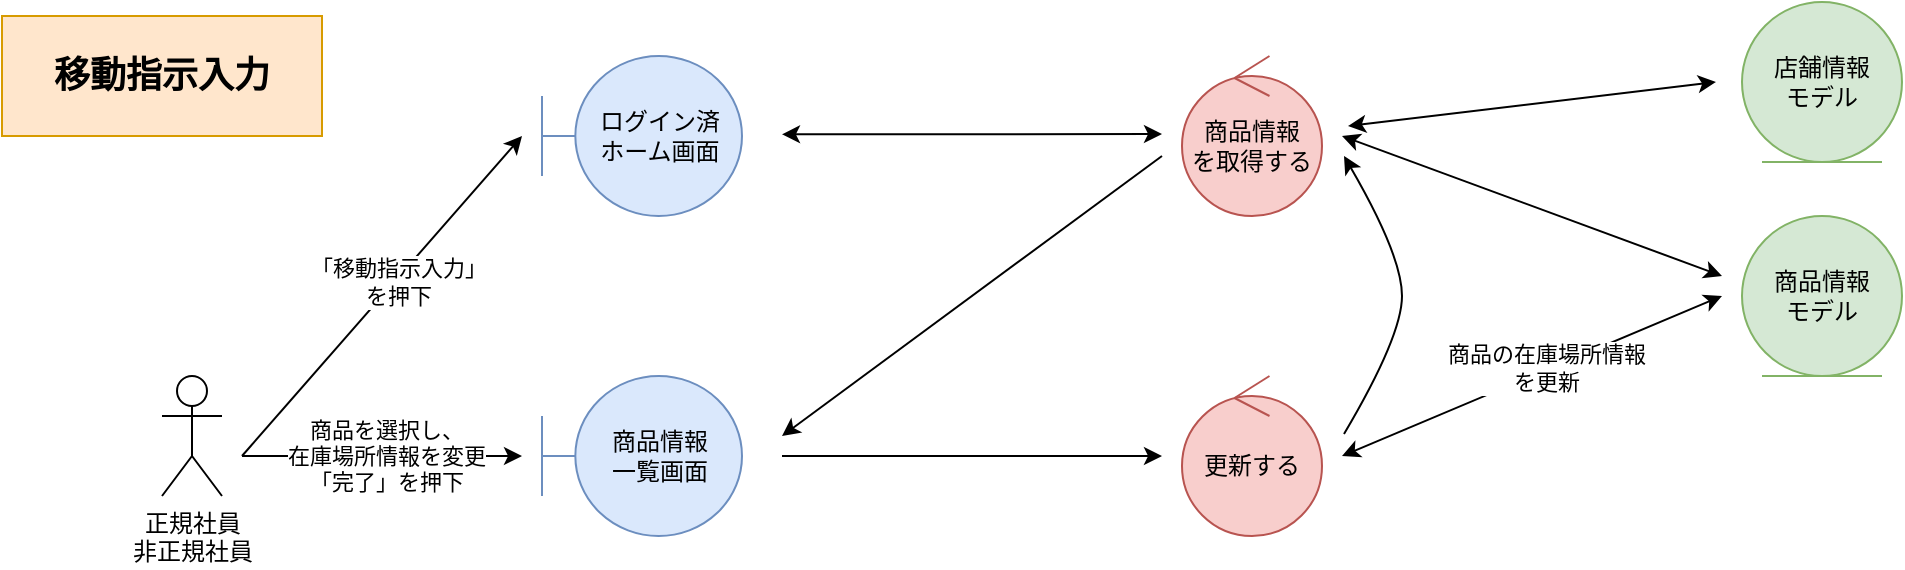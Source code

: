 <mxfile pages="6">
    <diagram id="0M8oCvQFctW1lw27DiTi" name="*移動指示入力">
        <mxGraphModel dx="1428" dy="459" grid="0" gridSize="10" guides="1" tooltips="1" connect="1" arrows="1" fold="1" page="0" pageScale="1" pageWidth="827" pageHeight="1169" math="0" shadow="0">
            <root>
                <mxCell id="0"/>
                <mxCell id="1" parent="0"/>
                <mxCell id="2" value="正規社員&lt;br&gt;非正規社員" style="shape=umlActor;verticalLabelPosition=bottom;verticalAlign=top;html=1;" parent="1" vertex="1">
                    <mxGeometry x="-70" y="280" width="30" height="60" as="geometry"/>
                </mxCell>
                <mxCell id="3" value="ログイン済&lt;br&gt;ホーム画面" style="shape=umlBoundary;whiteSpace=wrap;html=1;fillColor=#dae8fc;strokeColor=#6c8ebf;" parent="1" vertex="1">
                    <mxGeometry x="120" y="120" width="100" height="80" as="geometry"/>
                </mxCell>
                <mxCell id="4" value="商品情報&lt;br&gt;一覧画面" style="shape=umlBoundary;whiteSpace=wrap;html=1;fillColor=#dae8fc;strokeColor=#6c8ebf;" parent="1" vertex="1">
                    <mxGeometry x="120" y="280" width="100" height="80" as="geometry"/>
                </mxCell>
                <mxCell id="5" value="商品情報&lt;br&gt;を取得する" style="ellipse;shape=umlControl;whiteSpace=wrap;html=1;fillColor=#f8cecc;strokeColor=#b85450;" parent="1" vertex="1">
                    <mxGeometry x="440" y="120" width="70" height="80" as="geometry"/>
                </mxCell>
                <mxCell id="6" value="商品情報&lt;br&gt;モデル" style="ellipse;shape=umlEntity;whiteSpace=wrap;html=1;fillColor=#d5e8d4;strokeColor=#82b366;" parent="1" vertex="1">
                    <mxGeometry x="720" y="200" width="80" height="80" as="geometry"/>
                </mxCell>
                <mxCell id="7" value="" style="endArrow=classic;html=1;rounded=0;startArrow=classic;startFill=1;" parent="1" edge="1">
                    <mxGeometry width="50" height="50" relative="1" as="geometry">
                        <mxPoint x="240" y="159.17" as="sourcePoint"/>
                        <mxPoint x="430" y="159.0" as="targetPoint"/>
                    </mxGeometry>
                </mxCell>
                <mxCell id="8" value="" style="endArrow=classic;html=1;rounded=0;" parent="1" edge="1">
                    <mxGeometry width="50" height="50" relative="1" as="geometry">
                        <mxPoint x="-30" y="320.0" as="sourcePoint"/>
                        <mxPoint x="110" y="160.0" as="targetPoint"/>
                    </mxGeometry>
                </mxCell>
                <mxCell id="9" value="「移動指示入力」&lt;br&gt;を押下" style="edgeLabel;html=1;align=center;verticalAlign=middle;resizable=0;points=[];labelBackgroundColor=default;fontColor=default;strokeColor=default;" parent="8" vertex="1" connectable="0">
                    <mxGeometry x="0.132" y="-1" relative="1" as="geometry">
                        <mxPoint x="-2" y="3" as="offset"/>
                    </mxGeometry>
                </mxCell>
                <mxCell id="10" value="" style="endArrow=classic;html=1;rounded=0;strokeColor=default;labelBackgroundColor=default;fontColor=default;" parent="1" edge="1">
                    <mxGeometry width="50" height="50" relative="1" as="geometry">
                        <mxPoint x="-30" y="320.0" as="sourcePoint"/>
                        <mxPoint x="110" y="320" as="targetPoint"/>
                    </mxGeometry>
                </mxCell>
                <mxCell id="11" value="商品を選択し、&lt;br&gt;在庫場所情報を変更&lt;br&gt;「完了」を押下" style="edgeLabel;html=1;align=center;verticalAlign=middle;resizable=0;points=[];fontColor=default;labelBackgroundColor=default;" parent="10" vertex="1" connectable="0">
                    <mxGeometry x="0.329" y="-2" relative="1" as="geometry">
                        <mxPoint x="-21" y="-2" as="offset"/>
                    </mxGeometry>
                </mxCell>
                <mxCell id="12" value="" style="endArrow=classic;html=1;rounded=0;startArrow=classic;startFill=1;" parent="1" edge="1">
                    <mxGeometry width="50" height="50" relative="1" as="geometry">
                        <mxPoint x="520" y="160.0" as="sourcePoint"/>
                        <mxPoint x="710" y="230.0" as="targetPoint"/>
                    </mxGeometry>
                </mxCell>
                <mxCell id="13" value="" style="endArrow=none;html=1;rounded=0;jumpStyle=none;startArrow=classic;startFill=1;endFill=0;" parent="1" edge="1">
                    <mxGeometry width="50" height="50" relative="1" as="geometry">
                        <mxPoint x="430" y="320" as="sourcePoint"/>
                        <mxPoint x="240" y="320" as="targetPoint"/>
                    </mxGeometry>
                </mxCell>
                <mxCell id="14" value="" style="endArrow=classic;html=1;rounded=0;" parent="1" edge="1">
                    <mxGeometry width="50" height="50" relative="1" as="geometry">
                        <mxPoint x="430" y="170.0" as="sourcePoint"/>
                        <mxPoint x="240" y="310" as="targetPoint"/>
                    </mxGeometry>
                </mxCell>
                <mxCell id="15" value="更新する" style="ellipse;shape=umlControl;whiteSpace=wrap;html=1;fillColor=#f8cecc;strokeColor=#b85450;" parent="1" vertex="1">
                    <mxGeometry x="440" y="280" width="70" height="80" as="geometry"/>
                </mxCell>
                <mxCell id="16" value="" style="endArrow=classic;html=1;rounded=0;startArrow=classic;startFill=1;endFill=1;jumpStyle=none;labelBackgroundColor=default;fontColor=default;" parent="1" edge="1">
                    <mxGeometry width="50" height="50" relative="1" as="geometry">
                        <mxPoint x="710" y="240.0" as="sourcePoint"/>
                        <mxPoint x="520" y="320" as="targetPoint"/>
                    </mxGeometry>
                </mxCell>
                <mxCell id="17" value="商品の在庫場所情報&lt;br&gt;を更新" style="edgeLabel;html=1;align=center;verticalAlign=middle;resizable=0;points=[];fontColor=default;labelBackgroundColor=default;" parent="16" vertex="1" connectable="0">
                    <mxGeometry x="-0.169" relative="1" as="geometry">
                        <mxPoint x="-9" y="3" as="offset"/>
                    </mxGeometry>
                </mxCell>
                <mxCell id="18" value="移動指示入力" style="rounded=0;whiteSpace=wrap;html=1;fillColor=#ffe6cc;strokeColor=#d79b00;fontStyle=1;fontSize=18;" parent="1" vertex="1">
                    <mxGeometry x="-150" y="100" width="160" height="60" as="geometry"/>
                </mxCell>
                <mxCell id="19" value="" style="curved=1;endArrow=classic;html=1;rounded=0;labelBackgroundColor=default;fontColor=default;jumpStyle=none;" parent="1" edge="1">
                    <mxGeometry width="50" height="50" relative="1" as="geometry">
                        <mxPoint x="521" y="309" as="sourcePoint"/>
                        <mxPoint x="521" y="170.0" as="targetPoint"/>
                        <Array as="points">
                            <mxPoint x="550" y="260"/>
                            <mxPoint x="550" y="220"/>
                        </Array>
                    </mxGeometry>
                </mxCell>
                <mxCell id="vZ5a7BEH6BBzSPv7WVaS-19" value="店舗情報&lt;br&gt;モデル" style="ellipse;shape=umlEntity;whiteSpace=wrap;html=1;fillColor=#d5e8d4;strokeColor=#82b366;" vertex="1" parent="1">
                    <mxGeometry x="720" y="93" width="80" height="80" as="geometry"/>
                </mxCell>
                <mxCell id="vZ5a7BEH6BBzSPv7WVaS-20" value="" style="endArrow=classic;html=1;rounded=0;startArrow=classic;startFill=1;" edge="1" parent="1">
                    <mxGeometry width="50" height="50" relative="1" as="geometry">
                        <mxPoint x="523" y="155" as="sourcePoint"/>
                        <mxPoint x="707" y="133" as="targetPoint"/>
                    </mxGeometry>
                </mxCell>
            </root>
        </mxGraphModel>
    </diagram>
    <diagram id="dhBLlI-sLBPiBkyHBoTz" name="*商品情報参照">
        <mxGraphModel dx="1428" dy="459" grid="0" gridSize="10" guides="1" tooltips="1" connect="1" arrows="1" fold="1" page="0" pageScale="1" pageWidth="827" pageHeight="1169" math="0" shadow="0">
            <root>
                <mxCell id="a2xsRXoQgeo3w4BCkCPZ-0"/>
                <mxCell id="a2xsRXoQgeo3w4BCkCPZ-1" parent="a2xsRXoQgeo3w4BCkCPZ-0"/>
                <mxCell id="H8-DtkSv8PXddW6o9efU-0" value="正規社員&lt;br&gt;非正規社員" style="shape=umlActor;verticalLabelPosition=bottom;verticalAlign=top;html=1;" parent="a2xsRXoQgeo3w4BCkCPZ-1" vertex="1">
                    <mxGeometry x="-70" y="280" width="30" height="60" as="geometry"/>
                </mxCell>
                <mxCell id="H8-DtkSv8PXddW6o9efU-1" value="ログイン済&lt;br&gt;ホーム画面" style="shape=umlBoundary;whiteSpace=wrap;html=1;fillColor=#dae8fc;strokeColor=#6c8ebf;" parent="a2xsRXoQgeo3w4BCkCPZ-1" vertex="1">
                    <mxGeometry x="120" y="120" width="100" height="80" as="geometry"/>
                </mxCell>
                <mxCell id="H8-DtkSv8PXddW6o9efU-2" value="商品情報&lt;br&gt;一覧画面" style="shape=umlBoundary;whiteSpace=wrap;html=1;fillColor=#dae8fc;strokeColor=#6c8ebf;" parent="a2xsRXoQgeo3w4BCkCPZ-1" vertex="1">
                    <mxGeometry x="120" y="280" width="100" height="80" as="geometry"/>
                </mxCell>
                <mxCell id="H8-DtkSv8PXddW6o9efU-3" value="商品情報&lt;br&gt;を取得する" style="ellipse;shape=umlControl;whiteSpace=wrap;html=1;fillColor=#f8cecc;strokeColor=#b85450;" parent="a2xsRXoQgeo3w4BCkCPZ-1" vertex="1">
                    <mxGeometry x="440" y="120" width="70" height="80" as="geometry"/>
                </mxCell>
                <mxCell id="H8-DtkSv8PXddW6o9efU-4" value="店舗情報&lt;br&gt;モデル" style="ellipse;shape=umlEntity;whiteSpace=wrap;html=1;fillColor=#d5e8d4;strokeColor=#82b366;" parent="a2xsRXoQgeo3w4BCkCPZ-1" vertex="1">
                    <mxGeometry x="681" y="120" width="80" height="80" as="geometry"/>
                </mxCell>
                <mxCell id="H8-DtkSv8PXddW6o9efU-5" value="" style="endArrow=classic;html=1;rounded=0;startArrow=none;startFill=0;" parent="a2xsRXoQgeo3w4BCkCPZ-1" edge="1">
                    <mxGeometry width="50" height="50" relative="1" as="geometry">
                        <mxPoint x="240.0" y="159.17" as="sourcePoint"/>
                        <mxPoint x="430" y="159.0" as="targetPoint"/>
                    </mxGeometry>
                </mxCell>
                <mxCell id="H8-DtkSv8PXddW6o9efU-6" value="" style="endArrow=classic;html=1;rounded=0;" parent="a2xsRXoQgeo3w4BCkCPZ-1" edge="1">
                    <mxGeometry width="50" height="50" relative="1" as="geometry">
                        <mxPoint x="-30.0" y="320.0" as="sourcePoint"/>
                        <mxPoint x="110.0" y="160.0" as="targetPoint"/>
                    </mxGeometry>
                </mxCell>
                <mxCell id="H8-DtkSv8PXddW6o9efU-7" value="「商品情報」&lt;br&gt;を押下" style="edgeLabel;html=1;align=center;verticalAlign=middle;resizable=0;points=[];fontColor=default;" parent="H8-DtkSv8PXddW6o9efU-6" vertex="1" connectable="0">
                    <mxGeometry x="0.269" relative="1" as="geometry">
                        <mxPoint x="-19" y="22" as="offset"/>
                    </mxGeometry>
                </mxCell>
                <mxCell id="H8-DtkSv8PXddW6o9efU-8" value="" style="endArrow=classic;html=1;rounded=0;" parent="a2xsRXoQgeo3w4BCkCPZ-1" edge="1">
                    <mxGeometry width="50" height="50" relative="1" as="geometry">
                        <mxPoint x="-30.0" y="320.0" as="sourcePoint"/>
                        <mxPoint x="110.0" y="320" as="targetPoint"/>
                    </mxGeometry>
                </mxCell>
                <mxCell id="H8-DtkSv8PXddW6o9efU-9" value="商品を選択" style="edgeLabel;html=1;align=center;verticalAlign=middle;resizable=0;points=[];fontColor=default;" parent="H8-DtkSv8PXddW6o9efU-8" vertex="1" connectable="0">
                    <mxGeometry x="0.167" y="-2" relative="1" as="geometry">
                        <mxPoint x="-12" y="-2" as="offset"/>
                    </mxGeometry>
                </mxCell>
                <mxCell id="H8-DtkSv8PXddW6o9efU-10" value="" style="endArrow=classic;html=1;rounded=0;startArrow=classic;startFill=1;" parent="a2xsRXoQgeo3w4BCkCPZ-1" edge="1">
                    <mxGeometry width="50" height="50" relative="1" as="geometry">
                        <mxPoint x="520" y="160.0" as="sourcePoint"/>
                        <mxPoint x="655" y="252" as="targetPoint"/>
                    </mxGeometry>
                </mxCell>
                <mxCell id="H8-DtkSv8PXddW6o9efU-11" value="" style="endArrow=classic;html=1;rounded=0;" parent="a2xsRXoQgeo3w4BCkCPZ-1" edge="1">
                    <mxGeometry width="50" height="50" relative="1" as="geometry">
                        <mxPoint x="430" y="170.0" as="sourcePoint"/>
                        <mxPoint x="240.0" y="310" as="targetPoint"/>
                    </mxGeometry>
                </mxCell>
                <mxCell id="H8-DtkSv8PXddW6o9efU-12" value="詳細画面" style="shape=umlBoundary;whiteSpace=wrap;html=1;fillColor=#dae8fc;strokeColor=#6c8ebf;" parent="a2xsRXoQgeo3w4BCkCPZ-1" vertex="1">
                    <mxGeometry x="120" y="440" width="100" height="80" as="geometry"/>
                </mxCell>
                <mxCell id="H8-DtkSv8PXddW6o9efU-13" value="" style="endArrow=classic;html=1;rounded=0;" parent="a2xsRXoQgeo3w4BCkCPZ-1" edge="1">
                    <mxGeometry width="50" height="50" relative="1" as="geometry">
                        <mxPoint x="-30" y="320" as="sourcePoint"/>
                        <mxPoint x="110" y="480" as="targetPoint"/>
                    </mxGeometry>
                </mxCell>
                <mxCell id="H8-DtkSv8PXddW6o9efU-14" value="表示する" style="ellipse;shape=umlControl;whiteSpace=wrap;html=1;fillColor=#f8cecc;strokeColor=#b85450;" parent="a2xsRXoQgeo3w4BCkCPZ-1" vertex="1">
                    <mxGeometry x="440" y="280" width="70" height="80" as="geometry"/>
                </mxCell>
                <mxCell id="H8-DtkSv8PXddW6o9efU-15" value="" style="endArrow=classic;html=1;rounded=0;startArrow=none;startFill=0;" parent="a2xsRXoQgeo3w4BCkCPZ-1" edge="1">
                    <mxGeometry width="50" height="50" relative="1" as="geometry">
                        <mxPoint x="240.0" y="319.46" as="sourcePoint"/>
                        <mxPoint x="430" y="319.29" as="targetPoint"/>
                    </mxGeometry>
                </mxCell>
                <mxCell id="H8-DtkSv8PXddW6o9efU-16" value="" style="endArrow=classic;html=1;rounded=0;" parent="a2xsRXoQgeo3w4BCkCPZ-1" edge="1">
                    <mxGeometry width="50" height="50" relative="1" as="geometry">
                        <mxPoint x="430" y="330" as="sourcePoint"/>
                        <mxPoint x="240.0" y="480" as="targetPoint"/>
                    </mxGeometry>
                </mxCell>
                <mxCell id="H8-DtkSv8PXddW6o9efU-17" value="商品情報参照" style="rounded=0;whiteSpace=wrap;html=1;fillColor=#ffe6cc;strokeColor=#d79b00;fontStyle=1;fontSize=18;" parent="a2xsRXoQgeo3w4BCkCPZ-1" vertex="1">
                    <mxGeometry x="-110" y="100" width="150" height="60" as="geometry"/>
                </mxCell>
                <mxCell id="CO2PQR2CkDFo7ZXcQk8v-0" value="商品情報&lt;br&gt;モデル" style="ellipse;shape=umlEntity;whiteSpace=wrap;html=1;fillColor=#d5e8d4;strokeColor=#82b366;" vertex="1" parent="a2xsRXoQgeo3w4BCkCPZ-1">
                    <mxGeometry x="681" y="244" width="80" height="80" as="geometry"/>
                </mxCell>
                <mxCell id="CO2PQR2CkDFo7ZXcQk8v-1" value="" style="endArrow=classic;html=1;rounded=0;startArrow=classic;startFill=1;" edge="1" parent="a2xsRXoQgeo3w4BCkCPZ-1">
                    <mxGeometry width="50" height="50" relative="1" as="geometry">
                        <mxPoint x="524" y="160" as="sourcePoint"/>
                        <mxPoint x="672" y="160" as="targetPoint"/>
                    </mxGeometry>
                </mxCell>
            </root>
        </mxGraphModel>
    </diagram>
    <diagram id="_kwBjCncr3_jRXPhB9Ry" name="*セット商品管理_登録">
        <mxGraphModel dx="1428" dy="459" grid="0" gridSize="10" guides="1" tooltips="1" connect="1" arrows="1" fold="1" page="0" pageScale="1" pageWidth="827" pageHeight="1169" math="0" shadow="0">
            <root>
                <mxCell id="JudzOt8P_-GoBtnZuMjQ-0"/>
                <mxCell id="JudzOt8P_-GoBtnZuMjQ-1" parent="JudzOt8P_-GoBtnZuMjQ-0"/>
                <mxCell id="bHfm7YU7joGCY2e_VJ9M-0" value="正規社員&lt;br&gt;非正規社員" style="shape=umlActor;verticalLabelPosition=bottom;verticalAlign=top;html=1;" parent="JudzOt8P_-GoBtnZuMjQ-1" vertex="1">
                    <mxGeometry x="-70" y="280" width="30" height="60" as="geometry"/>
                </mxCell>
                <mxCell id="bHfm7YU7joGCY2e_VJ9M-1" value="ログイン済&lt;br&gt;ホーム画面" style="shape=umlBoundary;whiteSpace=wrap;html=1;fillColor=#dae8fc;strokeColor=#6c8ebf;" parent="JudzOt8P_-GoBtnZuMjQ-1" vertex="1">
                    <mxGeometry x="120" y="120" width="100" height="80" as="geometry"/>
                </mxCell>
                <mxCell id="bHfm7YU7joGCY2e_VJ9M-2" value="セット商品&lt;br&gt;一覧画面" style="shape=umlBoundary;whiteSpace=wrap;html=1;fillColor=#dae8fc;strokeColor=#6c8ebf;" parent="JudzOt8P_-GoBtnZuMjQ-1" vertex="1">
                    <mxGeometry x="120" y="280" width="100" height="80" as="geometry"/>
                </mxCell>
                <mxCell id="bHfm7YU7joGCY2e_VJ9M-3" value="セット商品情報を&lt;br&gt;取得する" style="ellipse;shape=umlControl;whiteSpace=wrap;html=1;fillColor=#f8cecc;strokeColor=#b85450;" parent="JudzOt8P_-GoBtnZuMjQ-1" vertex="1">
                    <mxGeometry x="440" y="120" width="70" height="80" as="geometry"/>
                </mxCell>
                <mxCell id="bHfm7YU7joGCY2e_VJ9M-4" value="セット商品&lt;br&gt;モデル" style="ellipse;shape=umlEntity;whiteSpace=wrap;html=1;fillColor=#d5e8d4;strokeColor=#82b366;" parent="JudzOt8P_-GoBtnZuMjQ-1" vertex="1">
                    <mxGeometry x="720" y="307" width="80" height="80" as="geometry"/>
                </mxCell>
                <mxCell id="bHfm7YU7joGCY2e_VJ9M-5" value="" style="endArrow=classic;html=1;rounded=0;startArrow=none;startFill=0;" parent="JudzOt8P_-GoBtnZuMjQ-1" edge="1">
                    <mxGeometry width="50" height="50" relative="1" as="geometry">
                        <mxPoint x="240" y="159.17" as="sourcePoint"/>
                        <mxPoint x="430" y="159" as="targetPoint"/>
                    </mxGeometry>
                </mxCell>
                <mxCell id="bHfm7YU7joGCY2e_VJ9M-6" value="" style="endArrow=classic;html=1;rounded=0;" parent="JudzOt8P_-GoBtnZuMjQ-1" edge="1">
                    <mxGeometry width="50" height="50" relative="1" as="geometry">
                        <mxPoint x="-30" y="320.0" as="sourcePoint"/>
                        <mxPoint x="110" y="160" as="targetPoint"/>
                    </mxGeometry>
                </mxCell>
                <mxCell id="bHfm7YU7joGCY2e_VJ9M-7" value="「セット商品情報」&lt;br&gt;を押下" style="edgeLabel;html=1;align=center;verticalAlign=middle;resizable=0;points=[];fontColor=default;" parent="bHfm7YU7joGCY2e_VJ9M-6" vertex="1" connectable="0">
                    <mxGeometry x="-0.155" y="-2" relative="1" as="geometry">
                        <mxPoint x="10" y="-14" as="offset"/>
                    </mxGeometry>
                </mxCell>
                <mxCell id="bHfm7YU7joGCY2e_VJ9M-8" value="" style="endArrow=classic;html=1;rounded=0;" parent="JudzOt8P_-GoBtnZuMjQ-1" edge="1">
                    <mxGeometry width="50" height="50" relative="1" as="geometry">
                        <mxPoint x="-30" y="320.0" as="sourcePoint"/>
                        <mxPoint x="110" y="320" as="targetPoint"/>
                    </mxGeometry>
                </mxCell>
                <mxCell id="bHfm7YU7joGCY2e_VJ9M-9" value="「新規登録」を押下" style="edgeLabel;html=1;align=center;verticalAlign=middle;resizable=0;points=[];fontColor=default;" parent="bHfm7YU7joGCY2e_VJ9M-8" vertex="1" connectable="0">
                    <mxGeometry x="0.169" relative="1" as="geometry">
                        <mxPoint x="-12" as="offset"/>
                    </mxGeometry>
                </mxCell>
                <mxCell id="bHfm7YU7joGCY2e_VJ9M-10" value="" style="endArrow=classic;html=1;rounded=0;startArrow=classic;startFill=1;" parent="JudzOt8P_-GoBtnZuMjQ-1" edge="1">
                    <mxGeometry width="50" height="50" relative="1" as="geometry">
                        <mxPoint x="520" y="160" as="sourcePoint"/>
                        <mxPoint x="710" y="344" as="targetPoint"/>
                    </mxGeometry>
                </mxCell>
                <mxCell id="bHfm7YU7joGCY2e_VJ9M-11" value="" style="endArrow=classic;html=1;rounded=0;" parent="JudzOt8P_-GoBtnZuMjQ-1" edge="1">
                    <mxGeometry width="50" height="50" relative="1" as="geometry">
                        <mxPoint x="430" y="170" as="sourcePoint"/>
                        <mxPoint x="240" y="310" as="targetPoint"/>
                    </mxGeometry>
                </mxCell>
                <mxCell id="bHfm7YU7joGCY2e_VJ9M-12" value="新規登録&lt;br&gt;画面" style="shape=umlBoundary;whiteSpace=wrap;html=1;fillColor=#dae8fc;strokeColor=#6c8ebf;" parent="JudzOt8P_-GoBtnZuMjQ-1" vertex="1">
                    <mxGeometry x="120" y="440" width="100" height="80" as="geometry"/>
                </mxCell>
                <mxCell id="bHfm7YU7joGCY2e_VJ9M-13" value="" style="endArrow=classic;html=1;rounded=0;" parent="JudzOt8P_-GoBtnZuMjQ-1" edge="1">
                    <mxGeometry width="50" height="50" relative="1" as="geometry">
                        <mxPoint x="-30" y="320" as="sourcePoint"/>
                        <mxPoint x="110" y="480" as="targetPoint"/>
                    </mxGeometry>
                </mxCell>
                <mxCell id="bHfm7YU7joGCY2e_VJ9M-14" value="情報を入力する" style="edgeLabel;html=1;align=center;verticalAlign=middle;resizable=0;points=[];fontColor=default;" parent="bHfm7YU7joGCY2e_VJ9M-13" vertex="1" connectable="0">
                    <mxGeometry x="-0.089" relative="1" as="geometry">
                        <mxPoint x="6" as="offset"/>
                    </mxGeometry>
                </mxCell>
                <mxCell id="bHfm7YU7joGCY2e_VJ9M-15" value="表示する" style="ellipse;shape=umlControl;whiteSpace=wrap;html=1;fillColor=#f8cecc;strokeColor=#b85450;" parent="JudzOt8P_-GoBtnZuMjQ-1" vertex="1">
                    <mxGeometry x="440" y="280" width="70" height="80" as="geometry"/>
                </mxCell>
                <mxCell id="bHfm7YU7joGCY2e_VJ9M-16" value="" style="endArrow=classic;html=1;rounded=0;startArrow=none;startFill=0;" parent="JudzOt8P_-GoBtnZuMjQ-1" edge="1">
                    <mxGeometry width="50" height="50" relative="1" as="geometry">
                        <mxPoint x="240" y="319.46" as="sourcePoint"/>
                        <mxPoint x="430" y="319.29" as="targetPoint"/>
                    </mxGeometry>
                </mxCell>
                <mxCell id="bHfm7YU7joGCY2e_VJ9M-17" value="" style="endArrow=classic;html=1;rounded=0;" parent="JudzOt8P_-GoBtnZuMjQ-1" edge="1">
                    <mxGeometry width="50" height="50" relative="1" as="geometry">
                        <mxPoint x="430" y="330" as="sourcePoint"/>
                        <mxPoint x="240" y="470" as="targetPoint"/>
                    </mxGeometry>
                </mxCell>
                <mxCell id="bHfm7YU7joGCY2e_VJ9M-18" value="登録する" style="ellipse;shape=umlControl;whiteSpace=wrap;html=1;fillColor=#f8cecc;strokeColor=#b85450;" parent="JudzOt8P_-GoBtnZuMjQ-1" vertex="1">
                    <mxGeometry x="440" y="440" width="70" height="80" as="geometry"/>
                </mxCell>
                <mxCell id="bHfm7YU7joGCY2e_VJ9M-19" value="入力データを検証する" style="ellipse;shape=umlControl;whiteSpace=wrap;html=1;fillColor=#f8cecc;strokeColor=#b85450;" parent="JudzOt8P_-GoBtnZuMjQ-1" vertex="1">
                    <mxGeometry x="440" y="600" width="70" height="80" as="geometry"/>
                </mxCell>
                <mxCell id="bHfm7YU7joGCY2e_VJ9M-20" value="入力エラー時は&lt;br&gt;エラーメッセ時を表示" style="endArrow=classic;html=1;rounded=0;startArrow=classic;startFill=1;labelBackgroundColor=default;fontColor=default;" parent="JudzOt8P_-GoBtnZuMjQ-1" edge="1">
                    <mxGeometry width="50" height="50" relative="1" as="geometry">
                        <mxPoint x="240" y="479.67" as="sourcePoint"/>
                        <mxPoint x="430" y="640" as="targetPoint"/>
                    </mxGeometry>
                </mxCell>
                <mxCell id="bHfm7YU7joGCY2e_VJ9M-21" value="" style="endArrow=none;html=1;rounded=0;startArrow=classic;startFill=1;labelBackgroundColor=default;fontColor=default;endFill=0;" parent="JudzOt8P_-GoBtnZuMjQ-1" edge="1">
                    <mxGeometry width="50" height="50" relative="1" as="geometry">
                        <mxPoint x="474.58" y="530" as="sourcePoint"/>
                        <mxPoint x="474.58" y="590" as="targetPoint"/>
                    </mxGeometry>
                </mxCell>
                <mxCell id="bHfm7YU7joGCY2e_VJ9M-22" value="" style="endArrow=classic;html=1;rounded=0;endFill=1;startArrow=classic;startFill=1;labelBackgroundColor=default;fontColor=default;" parent="JudzOt8P_-GoBtnZuMjQ-1" edge="1">
                    <mxGeometry width="50" height="50" relative="1" as="geometry">
                        <mxPoint x="710" y="356" as="sourcePoint"/>
                        <mxPoint x="520" y="480" as="targetPoint"/>
                    </mxGeometry>
                </mxCell>
                <mxCell id="bHfm7YU7joGCY2e_VJ9M-23" value="セット商品情報&lt;br&gt;を登録" style="edgeLabel;html=1;align=center;verticalAlign=middle;resizable=0;points=[];fontColor=default;labelBackgroundColor=default;" parent="bHfm7YU7joGCY2e_VJ9M-22" vertex="1" connectable="0">
                    <mxGeometry x="-0.411" relative="1" as="geometry">
                        <mxPoint x="1" as="offset"/>
                    </mxGeometry>
                </mxCell>
                <mxCell id="bHfm7YU7joGCY2e_VJ9M-24" value="" style="endArrow=classic;html=1;rounded=0;jumpStyle=arc;" parent="JudzOt8P_-GoBtnZuMjQ-1" edge="1">
                    <mxGeometry width="50" height="50" relative="1" as="geometry">
                        <mxPoint x="430" y="180" as="sourcePoint"/>
                        <mxPoint x="230" y="450" as="targetPoint"/>
                    </mxGeometry>
                </mxCell>
                <mxCell id="bHfm7YU7joGCY2e_VJ9M-25" value="セット商品管理_登録" style="rounded=0;whiteSpace=wrap;html=1;fillColor=#ffe6cc;strokeColor=#d79b00;fontStyle=1;fontSize=18;" parent="JudzOt8P_-GoBtnZuMjQ-1" vertex="1">
                    <mxGeometry x="-150" y="100" width="190" height="60" as="geometry"/>
                </mxCell>
                <mxCell id="bHfm7YU7joGCY2e_VJ9M-26" value="" style="curved=1;endArrow=classic;html=1;rounded=0;labelBackgroundColor=default;fontColor=default;jumpStyle=none;" parent="JudzOt8P_-GoBtnZuMjQ-1" edge="1">
                    <mxGeometry width="50" height="50" relative="1" as="geometry">
                        <mxPoint x="520" y="460" as="sourcePoint"/>
                        <mxPoint x="520" y="170" as="targetPoint"/>
                        <Array as="points">
                            <mxPoint x="540" y="420"/>
                            <mxPoint x="560" y="240"/>
                        </Array>
                    </mxGeometry>
                </mxCell>
                <mxCell id="7TvyMw7shPoHXa313gef-0" value="商品情報&lt;br&gt;モデル" style="ellipse;shape=umlEntity;whiteSpace=wrap;html=1;fillColor=#d5e8d4;strokeColor=#82b366;" vertex="1" parent="JudzOt8P_-GoBtnZuMjQ-1">
                    <mxGeometry x="720" y="103" width="80" height="80" as="geometry"/>
                </mxCell>
                <mxCell id="7TvyMw7shPoHXa313gef-1" value="店舗情報&lt;br&gt;モデル" style="ellipse;shape=umlEntity;whiteSpace=wrap;html=1;fillColor=#d5e8d4;strokeColor=#82b366;" vertex="1" parent="JudzOt8P_-GoBtnZuMjQ-1">
                    <mxGeometry x="720" y="205" width="80" height="80" as="geometry"/>
                </mxCell>
                <mxCell id="7TvyMw7shPoHXa313gef-2" value="" style="endArrow=classic;html=1;rounded=0;startArrow=classic;startFill=1;" edge="1" parent="JudzOt8P_-GoBtnZuMjQ-1">
                    <mxGeometry width="50" height="50" relative="1" as="geometry">
                        <mxPoint x="525" y="155" as="sourcePoint"/>
                        <mxPoint x="715" y="243" as="targetPoint"/>
                    </mxGeometry>
                </mxCell>
                <mxCell id="7TvyMw7shPoHXa313gef-3" value="" style="endArrow=classic;html=1;rounded=0;startArrow=classic;startFill=1;" edge="1" parent="JudzOt8P_-GoBtnZuMjQ-1">
                    <mxGeometry width="50" height="50" relative="1" as="geometry">
                        <mxPoint x="526" y="150" as="sourcePoint"/>
                        <mxPoint x="716" y="150" as="targetPoint"/>
                    </mxGeometry>
                </mxCell>
            </root>
        </mxGraphModel>
    </diagram>
    <diagram id="vwvAH9eaKZsHiTSYRP3_" name="*セット商品管理_参照">
        <mxGraphModel dx="1428" dy="459" grid="0" gridSize="10" guides="1" tooltips="1" connect="1" arrows="1" fold="1" page="0" pageScale="1" pageWidth="827" pageHeight="1169" math="0" shadow="0">
            <root>
                <mxCell id="YJJ_zpVFxmJvptFkqKVC-0"/>
                <mxCell id="YJJ_zpVFxmJvptFkqKVC-1" parent="YJJ_zpVFxmJvptFkqKVC-0"/>
                <mxCell id="BXmL5OdWXpo7yBWKKqwN-0" value="正規社員&lt;br&gt;非正規社員" style="shape=umlActor;verticalLabelPosition=bottom;verticalAlign=top;html=1;" parent="YJJ_zpVFxmJvptFkqKVC-1" vertex="1">
                    <mxGeometry x="-70" y="280" width="30" height="60" as="geometry"/>
                </mxCell>
                <mxCell id="BXmL5OdWXpo7yBWKKqwN-1" value="ログイン済&lt;br&gt;ホーム画面" style="shape=umlBoundary;whiteSpace=wrap;html=1;fillColor=#dae8fc;strokeColor=#6c8ebf;" parent="YJJ_zpVFxmJvptFkqKVC-1" vertex="1">
                    <mxGeometry x="120" y="120" width="100" height="80" as="geometry"/>
                </mxCell>
                <mxCell id="BXmL5OdWXpo7yBWKKqwN-2" value="セット商品&lt;br&gt;一覧画面" style="shape=umlBoundary;whiteSpace=wrap;html=1;fillColor=#dae8fc;strokeColor=#6c8ebf;" parent="YJJ_zpVFxmJvptFkqKVC-1" vertex="1">
                    <mxGeometry x="120" y="280" width="100" height="80" as="geometry"/>
                </mxCell>
                <mxCell id="BXmL5OdWXpo7yBWKKqwN-3" value="セット商品情報を&lt;br&gt;取得する" style="ellipse;shape=umlControl;whiteSpace=wrap;html=1;fillColor=#f8cecc;strokeColor=#b85450;" parent="YJJ_zpVFxmJvptFkqKVC-1" vertex="1">
                    <mxGeometry x="440" y="120" width="70" height="80" as="geometry"/>
                </mxCell>
                <mxCell id="BXmL5OdWXpo7yBWKKqwN-5" value="" style="endArrow=classic;html=1;rounded=0;startArrow=none;startFill=0;" parent="YJJ_zpVFxmJvptFkqKVC-1" edge="1">
                    <mxGeometry width="50" height="50" relative="1" as="geometry">
                        <mxPoint x="240" y="159.17" as="sourcePoint"/>
                        <mxPoint x="430" y="159.0" as="targetPoint"/>
                    </mxGeometry>
                </mxCell>
                <mxCell id="BXmL5OdWXpo7yBWKKqwN-6" value="" style="endArrow=classic;html=1;rounded=0;" parent="YJJ_zpVFxmJvptFkqKVC-1" edge="1">
                    <mxGeometry width="50" height="50" relative="1" as="geometry">
                        <mxPoint x="-30" y="320.0" as="sourcePoint"/>
                        <mxPoint x="110" y="160.0" as="targetPoint"/>
                    </mxGeometry>
                </mxCell>
                <mxCell id="BXmL5OdWXpo7yBWKKqwN-7" value="「セット商品情報」&lt;br&gt;を押下" style="edgeLabel;html=1;align=center;verticalAlign=middle;resizable=0;points=[];fontColor=default;" parent="BXmL5OdWXpo7yBWKKqwN-6" vertex="1" connectable="0">
                    <mxGeometry x="0.179" y="-2" relative="1" as="geometry">
                        <mxPoint x="-4" as="offset"/>
                    </mxGeometry>
                </mxCell>
                <mxCell id="BXmL5OdWXpo7yBWKKqwN-8" value="" style="endArrow=classic;html=1;rounded=0;" parent="YJJ_zpVFxmJvptFkqKVC-1" edge="1">
                    <mxGeometry width="50" height="50" relative="1" as="geometry">
                        <mxPoint x="-30" y="320.0" as="sourcePoint"/>
                        <mxPoint x="110" y="320.0" as="targetPoint"/>
                    </mxGeometry>
                </mxCell>
                <mxCell id="BXmL5OdWXpo7yBWKKqwN-9" value="情報を選択" style="edgeLabel;html=1;align=center;verticalAlign=middle;resizable=0;points=[];fontColor=default;" parent="BXmL5OdWXpo7yBWKKqwN-8" vertex="1" connectable="0">
                    <mxGeometry x="0.3" y="-1" relative="1" as="geometry">
                        <mxPoint x="-11" y="-1" as="offset"/>
                    </mxGeometry>
                </mxCell>
                <mxCell id="BXmL5OdWXpo7yBWKKqwN-11" value="" style="endArrow=classic;html=1;rounded=0;" parent="YJJ_zpVFxmJvptFkqKVC-1" edge="1">
                    <mxGeometry width="50" height="50" relative="1" as="geometry">
                        <mxPoint x="430" y="170.0" as="sourcePoint"/>
                        <mxPoint x="240" y="310.0" as="targetPoint"/>
                    </mxGeometry>
                </mxCell>
                <mxCell id="BXmL5OdWXpo7yBWKKqwN-12" value="詳細画面" style="shape=umlBoundary;whiteSpace=wrap;html=1;fillColor=#dae8fc;strokeColor=#6c8ebf;" parent="YJJ_zpVFxmJvptFkqKVC-1" vertex="1">
                    <mxGeometry x="120" y="440" width="100" height="80" as="geometry"/>
                </mxCell>
                <mxCell id="BXmL5OdWXpo7yBWKKqwN-13" value="" style="endArrow=classic;html=1;rounded=0;" parent="YJJ_zpVFxmJvptFkqKVC-1" edge="1">
                    <mxGeometry width="50" height="50" relative="1" as="geometry">
                        <mxPoint x="-30" y="320.0" as="sourcePoint"/>
                        <mxPoint x="110" y="480.0" as="targetPoint"/>
                    </mxGeometry>
                </mxCell>
                <mxCell id="BXmL5OdWXpo7yBWKKqwN-14" value="表示する" style="ellipse;shape=umlControl;whiteSpace=wrap;html=1;fillColor=#f8cecc;strokeColor=#b85450;" parent="YJJ_zpVFxmJvptFkqKVC-1" vertex="1">
                    <mxGeometry x="440" y="280" width="70" height="80" as="geometry"/>
                </mxCell>
                <mxCell id="BXmL5OdWXpo7yBWKKqwN-15" value="" style="endArrow=classic;html=1;rounded=0;startArrow=none;startFill=0;" parent="YJJ_zpVFxmJvptFkqKVC-1" edge="1">
                    <mxGeometry width="50" height="50" relative="1" as="geometry">
                        <mxPoint x="240" y="319.46" as="sourcePoint"/>
                        <mxPoint x="430" y="319.29" as="targetPoint"/>
                    </mxGeometry>
                </mxCell>
                <mxCell id="BXmL5OdWXpo7yBWKKqwN-16" value="" style="endArrow=classic;html=1;rounded=0;" parent="YJJ_zpVFxmJvptFkqKVC-1" edge="1">
                    <mxGeometry width="50" height="50" relative="1" as="geometry">
                        <mxPoint x="430" y="330.0" as="sourcePoint"/>
                        <mxPoint x="240" y="470.0" as="targetPoint"/>
                    </mxGeometry>
                </mxCell>
                <mxCell id="BXmL5OdWXpo7yBWKKqwN-17" value="セット商品管理_参照" style="rounded=0;whiteSpace=wrap;html=1;fillColor=#ffe6cc;strokeColor=#d79b00;fontStyle=1;fontSize=18;" parent="YJJ_zpVFxmJvptFkqKVC-1" vertex="1">
                    <mxGeometry x="-150" y="100" width="190" height="60" as="geometry"/>
                </mxCell>
                <mxCell id="KFTeLozHofMEQ34cWxHN-0" value="セット商品&lt;br&gt;モデル" style="ellipse;shape=umlEntity;whiteSpace=wrap;html=1;fillColor=#d5e8d4;strokeColor=#82b366;" vertex="1" parent="YJJ_zpVFxmJvptFkqKVC-1">
                    <mxGeometry x="719" y="312" width="80" height="80" as="geometry"/>
                </mxCell>
                <mxCell id="KFTeLozHofMEQ34cWxHN-1" value="" style="endArrow=classic;html=1;rounded=0;startArrow=classic;startFill=1;" edge="1" parent="YJJ_zpVFxmJvptFkqKVC-1">
                    <mxGeometry width="50" height="50" relative="1" as="geometry">
                        <mxPoint x="519" y="165" as="sourcePoint"/>
                        <mxPoint x="709" y="349" as="targetPoint"/>
                    </mxGeometry>
                </mxCell>
                <mxCell id="KFTeLozHofMEQ34cWxHN-3" value="商品情報&lt;br&gt;モデル" style="ellipse;shape=umlEntity;whiteSpace=wrap;html=1;fillColor=#d5e8d4;strokeColor=#82b366;" vertex="1" parent="YJJ_zpVFxmJvptFkqKVC-1">
                    <mxGeometry x="719" y="108" width="80" height="80" as="geometry"/>
                </mxCell>
                <mxCell id="KFTeLozHofMEQ34cWxHN-4" value="店舗情報&lt;br&gt;モデル" style="ellipse;shape=umlEntity;whiteSpace=wrap;html=1;fillColor=#d5e8d4;strokeColor=#82b366;" vertex="1" parent="YJJ_zpVFxmJvptFkqKVC-1">
                    <mxGeometry x="719" y="210" width="80" height="80" as="geometry"/>
                </mxCell>
                <mxCell id="KFTeLozHofMEQ34cWxHN-5" value="" style="endArrow=classic;html=1;rounded=0;startArrow=classic;startFill=1;" edge="1" parent="YJJ_zpVFxmJvptFkqKVC-1">
                    <mxGeometry width="50" height="50" relative="1" as="geometry">
                        <mxPoint x="524" y="160" as="sourcePoint"/>
                        <mxPoint x="714" y="248" as="targetPoint"/>
                    </mxGeometry>
                </mxCell>
                <mxCell id="KFTeLozHofMEQ34cWxHN-6" value="" style="endArrow=classic;html=1;rounded=0;startArrow=classic;startFill=1;" edge="1" parent="YJJ_zpVFxmJvptFkqKVC-1">
                    <mxGeometry width="50" height="50" relative="1" as="geometry">
                        <mxPoint x="525" y="155" as="sourcePoint"/>
                        <mxPoint x="715" y="155" as="targetPoint"/>
                    </mxGeometry>
                </mxCell>
            </root>
        </mxGraphModel>
    </diagram>
    <diagram id="h3Yb8LTFwyXQZ77fVDFs" name="*セット商品管理_編集">
        <mxGraphModel dx="1428" dy="459" grid="0" gridSize="10" guides="1" tooltips="1" connect="1" arrows="1" fold="1" page="0" pageScale="1" pageWidth="827" pageHeight="1169" math="0" shadow="0">
            <root>
                <mxCell id="J5ikxC3KuF6J-4jfTKDv-0"/>
                <mxCell id="J5ikxC3KuF6J-4jfTKDv-1" parent="J5ikxC3KuF6J-4jfTKDv-0"/>
                <mxCell id="-6HhHfFO02LLeES8OmXN-0" value="正規社員&lt;br&gt;非正規社員" style="shape=umlActor;verticalLabelPosition=bottom;verticalAlign=top;html=1;" parent="J5ikxC3KuF6J-4jfTKDv-1" vertex="1">
                    <mxGeometry x="-70" y="280" width="30" height="60" as="geometry"/>
                </mxCell>
                <mxCell id="-6HhHfFO02LLeES8OmXN-1" value="ログイン済&lt;br&gt;ホーム画面" style="shape=umlBoundary;whiteSpace=wrap;html=1;fillColor=#dae8fc;strokeColor=#6c8ebf;" parent="J5ikxC3KuF6J-4jfTKDv-1" vertex="1">
                    <mxGeometry x="120" y="120" width="100" height="80" as="geometry"/>
                </mxCell>
                <mxCell id="-6HhHfFO02LLeES8OmXN-2" value="セット商品&lt;br&gt;一覧画面" style="shape=umlBoundary;whiteSpace=wrap;html=1;fillColor=#dae8fc;strokeColor=#6c8ebf;" parent="J5ikxC3KuF6J-4jfTKDv-1" vertex="1">
                    <mxGeometry x="120" y="280" width="100" height="80" as="geometry"/>
                </mxCell>
                <mxCell id="-6HhHfFO02LLeES8OmXN-3" value="セット商品情報を&lt;br&gt;取得する" style="ellipse;shape=umlControl;whiteSpace=wrap;html=1;fillColor=#f8cecc;strokeColor=#b85450;" parent="J5ikxC3KuF6J-4jfTKDv-1" vertex="1">
                    <mxGeometry x="440" y="120" width="70" height="80" as="geometry"/>
                </mxCell>
                <mxCell id="-6HhHfFO02LLeES8OmXN-5" value="" style="endArrow=classic;html=1;rounded=0;startArrow=none;startFill=0;" parent="J5ikxC3KuF6J-4jfTKDv-1" edge="1">
                    <mxGeometry width="50" height="50" relative="1" as="geometry">
                        <mxPoint x="240" y="159.17" as="sourcePoint"/>
                        <mxPoint x="430" y="159" as="targetPoint"/>
                    </mxGeometry>
                </mxCell>
                <mxCell id="-6HhHfFO02LLeES8OmXN-6" value="" style="endArrow=classic;html=1;rounded=0;" parent="J5ikxC3KuF6J-4jfTKDv-1" edge="1">
                    <mxGeometry width="50" height="50" relative="1" as="geometry">
                        <mxPoint x="-30" y="320.0" as="sourcePoint"/>
                        <mxPoint x="110" y="160" as="targetPoint"/>
                    </mxGeometry>
                </mxCell>
                <mxCell id="-6HhHfFO02LLeES8OmXN-7" value="「セット商品情報」&lt;br&gt;を押下" style="edgeLabel;html=1;align=center;verticalAlign=middle;resizable=0;points=[];fontColor=default;" parent="-6HhHfFO02LLeES8OmXN-6" vertex="1" connectable="0">
                    <mxGeometry x="0.134" relative="1" as="geometry">
                        <mxPoint x="-1" as="offset"/>
                    </mxGeometry>
                </mxCell>
                <mxCell id="-6HhHfFO02LLeES8OmXN-8" value="" style="endArrow=classic;html=1;rounded=0;" parent="J5ikxC3KuF6J-4jfTKDv-1" edge="1">
                    <mxGeometry width="50" height="50" relative="1" as="geometry">
                        <mxPoint x="-30" y="320.0" as="sourcePoint"/>
                        <mxPoint x="110" y="320.0" as="targetPoint"/>
                    </mxGeometry>
                </mxCell>
                <mxCell id="-6HhHfFO02LLeES8OmXN-9" value="情報を選択" style="edgeLabel;html=1;align=center;verticalAlign=middle;resizable=0;points=[];fontColor=default;" parent="-6HhHfFO02LLeES8OmXN-8" vertex="1" connectable="0">
                    <mxGeometry x="0.214" y="1" relative="1" as="geometry">
                        <mxPoint y="1" as="offset"/>
                    </mxGeometry>
                </mxCell>
                <mxCell id="-6HhHfFO02LLeES8OmXN-10" value="" style="endArrow=classic;html=1;rounded=0;startArrow=classic;startFill=1;" parent="J5ikxC3KuF6J-4jfTKDv-1" edge="1">
                    <mxGeometry width="50" height="50" relative="1" as="geometry">
                        <mxPoint x="520" y="160" as="sourcePoint"/>
                        <mxPoint x="710" y="230.0" as="targetPoint"/>
                    </mxGeometry>
                </mxCell>
                <mxCell id="-6HhHfFO02LLeES8OmXN-11" value="" style="endArrow=classic;html=1;rounded=0;" parent="J5ikxC3KuF6J-4jfTKDv-1" edge="1">
                    <mxGeometry width="50" height="50" relative="1" as="geometry">
                        <mxPoint x="430" y="170" as="sourcePoint"/>
                        <mxPoint x="240" y="310.0" as="targetPoint"/>
                    </mxGeometry>
                </mxCell>
                <mxCell id="-6HhHfFO02LLeES8OmXN-12" value="編集画面" style="shape=umlBoundary;whiteSpace=wrap;html=1;fillColor=#dae8fc;strokeColor=#6c8ebf;" parent="J5ikxC3KuF6J-4jfTKDv-1" vertex="1">
                    <mxGeometry x="120" y="440" width="100" height="80" as="geometry"/>
                </mxCell>
                <mxCell id="-6HhHfFO02LLeES8OmXN-13" value="" style="endArrow=classic;html=1;rounded=0;" parent="J5ikxC3KuF6J-4jfTKDv-1" edge="1">
                    <mxGeometry width="50" height="50" relative="1" as="geometry">
                        <mxPoint x="-30" y="320.0" as="sourcePoint"/>
                        <mxPoint x="110" y="480.0" as="targetPoint"/>
                    </mxGeometry>
                </mxCell>
                <mxCell id="-6HhHfFO02LLeES8OmXN-14" value="表示する" style="ellipse;shape=umlControl;whiteSpace=wrap;html=1;fillColor=#f8cecc;strokeColor=#b85450;" parent="J5ikxC3KuF6J-4jfTKDv-1" vertex="1">
                    <mxGeometry x="440" y="280" width="70" height="80" as="geometry"/>
                </mxCell>
                <mxCell id="-6HhHfFO02LLeES8OmXN-15" value="" style="endArrow=classic;html=1;rounded=0;startArrow=none;startFill=0;" parent="J5ikxC3KuF6J-4jfTKDv-1" edge="1">
                    <mxGeometry width="50" height="50" relative="1" as="geometry">
                        <mxPoint x="240" y="319.46" as="sourcePoint"/>
                        <mxPoint x="430" y="319.29" as="targetPoint"/>
                    </mxGeometry>
                </mxCell>
                <mxCell id="-6HhHfFO02LLeES8OmXN-16" value="" style="endArrow=classic;html=1;rounded=0;" parent="J5ikxC3KuF6J-4jfTKDv-1" edge="1">
                    <mxGeometry width="50" height="50" relative="1" as="geometry">
                        <mxPoint x="430" y="330.0" as="sourcePoint"/>
                        <mxPoint x="240" y="470.0" as="targetPoint"/>
                    </mxGeometry>
                </mxCell>
                <mxCell id="-6HhHfFO02LLeES8OmXN-21" value="" style="endArrow=classic;html=1;rounded=0;endFill=1;startArrow=classic;startFill=1;labelBackgroundColor=default;fontColor=default;" parent="J5ikxC3KuF6J-4jfTKDv-1" edge="1">
                    <mxGeometry width="50" height="50" relative="1" as="geometry">
                        <mxPoint x="710" y="352" as="sourcePoint"/>
                        <mxPoint x="520" y="480" as="targetPoint"/>
                    </mxGeometry>
                </mxCell>
                <mxCell id="-6HhHfFO02LLeES8OmXN-22" value="セット商品情報&lt;br&gt;を更新" style="edgeLabel;html=1;align=center;verticalAlign=middle;resizable=0;points=[];fontColor=default;labelBackgroundColor=default;" parent="-6HhHfFO02LLeES8OmXN-21" vertex="1" connectable="0">
                    <mxGeometry x="-0.456" y="1" relative="1" as="geometry">
                        <mxPoint x="-1" as="offset"/>
                    </mxGeometry>
                </mxCell>
                <mxCell id="-6HhHfFO02LLeES8OmXN-23" value="セット商品管理_編集" style="rounded=0;whiteSpace=wrap;html=1;fillColor=#ffe6cc;strokeColor=#d79b00;fontStyle=1;fontSize=18;" parent="J5ikxC3KuF6J-4jfTKDv-1" vertex="1">
                    <mxGeometry x="-150" y="100" width="190" height="60" as="geometry"/>
                </mxCell>
                <mxCell id="NCBsrVKeOSxfFV9mqeJv-0" value="登録する" style="ellipse;shape=umlControl;whiteSpace=wrap;html=1;fillColor=#f8cecc;strokeColor=#b85450;" parent="J5ikxC3KuF6J-4jfTKDv-1" vertex="1">
                    <mxGeometry x="440" y="440" width="70" height="80" as="geometry"/>
                </mxCell>
                <mxCell id="NCBsrVKeOSxfFV9mqeJv-1" value="入力データを検証する" style="ellipse;shape=umlControl;whiteSpace=wrap;html=1;fillColor=#f8cecc;strokeColor=#b85450;" parent="J5ikxC3KuF6J-4jfTKDv-1" vertex="1">
                    <mxGeometry x="440" y="600" width="70" height="80" as="geometry"/>
                </mxCell>
                <mxCell id="NCBsrVKeOSxfFV9mqeJv-2" value="入力エラー時は&lt;br&gt;エラーメッセ時を表示" style="endArrow=classic;html=1;rounded=0;startArrow=classic;startFill=1;labelBackgroundColor=default;fontColor=default;" parent="J5ikxC3KuF6J-4jfTKDv-1" edge="1">
                    <mxGeometry width="50" height="50" relative="1" as="geometry">
                        <mxPoint x="240" y="479.67" as="sourcePoint"/>
                        <mxPoint x="430" y="640" as="targetPoint"/>
                    </mxGeometry>
                </mxCell>
                <mxCell id="NCBsrVKeOSxfFV9mqeJv-3" value="" style="endArrow=none;html=1;rounded=0;startArrow=classic;startFill=1;labelBackgroundColor=default;fontColor=default;endFill=0;" parent="J5ikxC3KuF6J-4jfTKDv-1" edge="1">
                    <mxGeometry width="50" height="50" relative="1" as="geometry">
                        <mxPoint x="474.58" y="530" as="sourcePoint"/>
                        <mxPoint x="474.58" y="590" as="targetPoint"/>
                    </mxGeometry>
                </mxCell>
                <mxCell id="jH498i1W0iKAqlnpkcgn-0" value="" style="curved=1;endArrow=classic;html=1;rounded=0;labelBackgroundColor=default;fontColor=default;jumpStyle=none;" parent="J5ikxC3KuF6J-4jfTKDv-1" edge="1">
                    <mxGeometry width="50" height="50" relative="1" as="geometry">
                        <mxPoint x="520" y="460" as="sourcePoint"/>
                        <mxPoint x="520" y="170" as="targetPoint"/>
                        <Array as="points">
                            <mxPoint x="540" y="420"/>
                            <mxPoint x="560" y="240"/>
                        </Array>
                    </mxGeometry>
                </mxCell>
                <mxCell id="BOjipHEzC2vAfIWWQwrP-0" value="セット商品&lt;br&gt;モデル" style="ellipse;shape=umlEntity;whiteSpace=wrap;html=1;fillColor=#d5e8d4;strokeColor=#82b366;" vertex="1" parent="J5ikxC3KuF6J-4jfTKDv-1">
                    <mxGeometry x="720" y="307" width="80" height="80" as="geometry"/>
                </mxCell>
                <mxCell id="BOjipHEzC2vAfIWWQwrP-1" value="" style="endArrow=classic;html=1;rounded=0;startArrow=classic;startFill=1;" edge="1" parent="J5ikxC3KuF6J-4jfTKDv-1">
                    <mxGeometry width="50" height="50" relative="1" as="geometry">
                        <mxPoint x="520" y="160" as="sourcePoint"/>
                        <mxPoint x="710" y="344" as="targetPoint"/>
                    </mxGeometry>
                </mxCell>
                <mxCell id="BOjipHEzC2vAfIWWQwrP-3" value="商品情報&lt;br&gt;モデル" style="ellipse;shape=umlEntity;whiteSpace=wrap;html=1;fillColor=#d5e8d4;strokeColor=#82b366;" vertex="1" parent="J5ikxC3KuF6J-4jfTKDv-1">
                    <mxGeometry x="720" y="103" width="80" height="80" as="geometry"/>
                </mxCell>
                <mxCell id="BOjipHEzC2vAfIWWQwrP-4" value="店舗情報&lt;br&gt;モデル" style="ellipse;shape=umlEntity;whiteSpace=wrap;html=1;fillColor=#d5e8d4;strokeColor=#82b366;" vertex="1" parent="J5ikxC3KuF6J-4jfTKDv-1">
                    <mxGeometry x="720" y="205" width="80" height="80" as="geometry"/>
                </mxCell>
                <mxCell id="BOjipHEzC2vAfIWWQwrP-6" value="" style="endArrow=classic;html=1;rounded=0;startArrow=classic;startFill=1;" edge="1" parent="J5ikxC3KuF6J-4jfTKDv-1">
                    <mxGeometry width="50" height="50" relative="1" as="geometry">
                        <mxPoint x="526" y="150" as="sourcePoint"/>
                        <mxPoint x="716" y="150" as="targetPoint"/>
                    </mxGeometry>
                </mxCell>
            </root>
        </mxGraphModel>
    </diagram>
    <diagram id="sx-vfc7r64_f77pe8X1S" name="*セット商品管理_削除">
        <mxGraphModel dx="1428" dy="459" grid="0" gridSize="10" guides="1" tooltips="1" connect="1" arrows="1" fold="1" page="0" pageScale="1" pageWidth="827" pageHeight="1169" math="0" shadow="0">
            <root>
                <mxCell id="mCIMHGP8_qXsOWba4IXd-0"/>
                <mxCell id="mCIMHGP8_qXsOWba4IXd-1" parent="mCIMHGP8_qXsOWba4IXd-0"/>
                <mxCell id="xoeVSOOo7FYywrBer43Q-0" value="正規社員&lt;br&gt;非正規社員" style="shape=umlActor;verticalLabelPosition=bottom;verticalAlign=top;html=1;" parent="mCIMHGP8_qXsOWba4IXd-1" vertex="1">
                    <mxGeometry x="-70" y="280" width="30" height="60" as="geometry"/>
                </mxCell>
                <mxCell id="xoeVSOOo7FYywrBer43Q-1" value="ログイン済&lt;br&gt;ホーム画面" style="shape=umlBoundary;whiteSpace=wrap;html=1;fillColor=#dae8fc;strokeColor=#6c8ebf;" parent="mCIMHGP8_qXsOWba4IXd-1" vertex="1">
                    <mxGeometry x="120" y="120" width="100" height="80" as="geometry"/>
                </mxCell>
                <mxCell id="xoeVSOOo7FYywrBer43Q-2" value="セット商品&lt;br&gt;一覧画面" style="shape=umlBoundary;whiteSpace=wrap;html=1;fillColor=#dae8fc;strokeColor=#6c8ebf;" parent="mCIMHGP8_qXsOWba4IXd-1" vertex="1">
                    <mxGeometry x="120" y="280" width="100" height="80" as="geometry"/>
                </mxCell>
                <mxCell id="xoeVSOOo7FYywrBer43Q-3" value="セット商品情報を&lt;br&gt;取得する" style="ellipse;shape=umlControl;whiteSpace=wrap;html=1;fillColor=#f8cecc;strokeColor=#b85450;" parent="mCIMHGP8_qXsOWba4IXd-1" vertex="1">
                    <mxGeometry x="440" y="120" width="70" height="80" as="geometry"/>
                </mxCell>
                <mxCell id="xoeVSOOo7FYywrBer43Q-5" value="" style="endArrow=classic;html=1;rounded=0;startArrow=none;startFill=0;" parent="mCIMHGP8_qXsOWba4IXd-1" edge="1">
                    <mxGeometry width="50" height="50" relative="1" as="geometry">
                        <mxPoint x="240" y="159.17" as="sourcePoint"/>
                        <mxPoint x="430" y="159" as="targetPoint"/>
                    </mxGeometry>
                </mxCell>
                <mxCell id="xoeVSOOo7FYywrBer43Q-6" value="" style="endArrow=classic;html=1;rounded=0;" parent="mCIMHGP8_qXsOWba4IXd-1" edge="1">
                    <mxGeometry width="50" height="50" relative="1" as="geometry">
                        <mxPoint x="-30" y="320.0" as="sourcePoint"/>
                        <mxPoint x="110" y="160" as="targetPoint"/>
                    </mxGeometry>
                </mxCell>
                <mxCell id="xoeVSOOo7FYywrBer43Q-7" value="「セット商品情報」&lt;br&gt;を押下" style="edgeLabel;html=1;align=center;verticalAlign=middle;resizable=0;points=[];fontColor=default;" parent="xoeVSOOo7FYywrBer43Q-6" vertex="1" connectable="0">
                    <mxGeometry x="0.234" y="-2" relative="1" as="geometry">
                        <mxPoint x="-18" y="18" as="offset"/>
                    </mxGeometry>
                </mxCell>
                <mxCell id="xoeVSOOo7FYywrBer43Q-8" value="" style="endArrow=classic;html=1;rounded=0;" parent="mCIMHGP8_qXsOWba4IXd-1" edge="1">
                    <mxGeometry width="50" height="50" relative="1" as="geometry">
                        <mxPoint x="-30" y="320.0" as="sourcePoint"/>
                        <mxPoint x="110" y="320.0" as="targetPoint"/>
                    </mxGeometry>
                </mxCell>
                <mxCell id="xoeVSOOo7FYywrBer43Q-9" value="情報を選択" style="edgeLabel;html=1;align=center;verticalAlign=middle;resizable=0;points=[];fontColor=default;" parent="xoeVSOOo7FYywrBer43Q-8" vertex="1" connectable="0">
                    <mxGeometry x="0.224" relative="1" as="geometry">
                        <mxPoint x="-16" as="offset"/>
                    </mxGeometry>
                </mxCell>
                <mxCell id="xoeVSOOo7FYywrBer43Q-10" value="" style="endArrow=classic;html=1;rounded=0;startArrow=classic;startFill=1;" parent="mCIMHGP8_qXsOWba4IXd-1" edge="1">
                    <mxGeometry width="50" height="50" relative="1" as="geometry">
                        <mxPoint x="520" y="160" as="sourcePoint"/>
                        <mxPoint x="710" y="230.0" as="targetPoint"/>
                    </mxGeometry>
                </mxCell>
                <mxCell id="xoeVSOOo7FYywrBer43Q-11" value="" style="endArrow=classic;html=1;rounded=0;" parent="mCIMHGP8_qXsOWba4IXd-1" edge="1">
                    <mxGeometry width="50" height="50" relative="1" as="geometry">
                        <mxPoint x="430" y="170" as="sourcePoint"/>
                        <mxPoint x="240" y="310.0" as="targetPoint"/>
                    </mxGeometry>
                </mxCell>
                <mxCell id="xoeVSOOo7FYywrBer43Q-12" value="詳細画面" style="shape=umlBoundary;whiteSpace=wrap;html=1;fillColor=#dae8fc;strokeColor=#6c8ebf;" parent="mCIMHGP8_qXsOWba4IXd-1" vertex="1">
                    <mxGeometry x="120" y="440" width="100" height="80" as="geometry"/>
                </mxCell>
                <mxCell id="xoeVSOOo7FYywrBer43Q-13" value="" style="endArrow=classic;html=1;rounded=0;" parent="mCIMHGP8_qXsOWba4IXd-1" edge="1">
                    <mxGeometry width="50" height="50" relative="1" as="geometry">
                        <mxPoint x="-30" y="320.0" as="sourcePoint"/>
                        <mxPoint x="110" y="480.0" as="targetPoint"/>
                    </mxGeometry>
                </mxCell>
                <mxCell id="xoeVSOOo7FYywrBer43Q-14" value="「削除」を押下" style="edgeLabel;html=1;align=center;verticalAlign=middle;resizable=0;points=[];fontColor=default;" parent="xoeVSOOo7FYywrBer43Q-13" vertex="1" connectable="0">
                    <mxGeometry x="-0.217" y="4" relative="1" as="geometry">
                        <mxPoint x="12" y="20" as="offset"/>
                    </mxGeometry>
                </mxCell>
                <mxCell id="xoeVSOOo7FYywrBer43Q-15" value="表示する" style="ellipse;shape=umlControl;whiteSpace=wrap;html=1;fillColor=#f8cecc;strokeColor=#b85450;" parent="mCIMHGP8_qXsOWba4IXd-1" vertex="1">
                    <mxGeometry x="440" y="280" width="70" height="80" as="geometry"/>
                </mxCell>
                <mxCell id="xoeVSOOo7FYywrBer43Q-16" value="" style="endArrow=classic;html=1;rounded=0;startArrow=none;startFill=0;" parent="mCIMHGP8_qXsOWba4IXd-1" edge="1">
                    <mxGeometry width="50" height="50" relative="1" as="geometry">
                        <mxPoint x="240" y="319.46" as="sourcePoint"/>
                        <mxPoint x="430" y="319.29" as="targetPoint"/>
                    </mxGeometry>
                </mxCell>
                <mxCell id="xoeVSOOo7FYywrBer43Q-17" value="" style="endArrow=classic;html=1;rounded=0;" parent="mCIMHGP8_qXsOWba4IXd-1" edge="1">
                    <mxGeometry width="50" height="50" relative="1" as="geometry">
                        <mxPoint x="430" y="330.0" as="sourcePoint"/>
                        <mxPoint x="240" y="470.0" as="targetPoint"/>
                    </mxGeometry>
                </mxCell>
                <mxCell id="xoeVSOOo7FYywrBer43Q-18" value="削除する" style="ellipse;shape=umlControl;whiteSpace=wrap;html=1;fillColor=#f8cecc;strokeColor=#b85450;" parent="mCIMHGP8_qXsOWba4IXd-1" vertex="1">
                    <mxGeometry x="440" y="440" width="70" height="80" as="geometry"/>
                </mxCell>
                <mxCell id="xoeVSOOo7FYywrBer43Q-19" value="" style="endArrow=classic;html=1;rounded=0;startArrow=none;startFill=0;" parent="mCIMHGP8_qXsOWba4IXd-1" edge="1">
                    <mxGeometry width="50" height="50" relative="1" as="geometry">
                        <mxPoint x="240" y="479.46" as="sourcePoint"/>
                        <mxPoint x="430" y="479.29" as="targetPoint"/>
                    </mxGeometry>
                </mxCell>
                <mxCell id="xoeVSOOo7FYywrBer43Q-20" value="" style="endArrow=classic;html=1;rounded=0;startArrow=classic;startFill=1;endFill=1;labelBackgroundColor=default;fontColor=default;" parent="mCIMHGP8_qXsOWba4IXd-1" edge="1">
                    <mxGeometry width="50" height="50" relative="1" as="geometry">
                        <mxPoint x="704" y="350" as="sourcePoint"/>
                        <mxPoint x="520" y="480" as="targetPoint"/>
                    </mxGeometry>
                </mxCell>
                <mxCell id="xoeVSOOo7FYywrBer43Q-21" value="セット商品情報&lt;br&gt;を削除" style="edgeLabel;html=1;align=center;verticalAlign=middle;resizable=0;points=[];fontColor=default;labelBackgroundColor=default;" parent="xoeVSOOo7FYywrBer43Q-20" vertex="1" connectable="0">
                    <mxGeometry x="-0.2" y="3" relative="1" as="geometry">
                        <mxPoint as="offset"/>
                    </mxGeometry>
                </mxCell>
                <mxCell id="xoeVSOOo7FYywrBer43Q-22" value="セット商品管理_削除" style="rounded=0;whiteSpace=wrap;html=1;fillColor=#ffe6cc;strokeColor=#d79b00;fontStyle=1;fontSize=18;" parent="mCIMHGP8_qXsOWba4IXd-1" vertex="1">
                    <mxGeometry x="-150" y="100" width="190" height="60" as="geometry"/>
                </mxCell>
                <mxCell id="xoeVSOOo7FYywrBer43Q-23" value="" style="curved=1;endArrow=classic;html=1;rounded=0;labelBackgroundColor=default;fontColor=default;jumpStyle=none;" parent="mCIMHGP8_qXsOWba4IXd-1" edge="1">
                    <mxGeometry width="50" height="50" relative="1" as="geometry">
                        <mxPoint x="520" y="460" as="sourcePoint"/>
                        <mxPoint x="520" y="170" as="targetPoint"/>
                        <Array as="points">
                            <mxPoint x="560" y="360"/>
                            <mxPoint x="560" y="250"/>
                        </Array>
                    </mxGeometry>
                </mxCell>
                <mxCell id="ag8DqdDa2SaPXhqwrQeT-0" value="セット商品&lt;br&gt;モデル" style="ellipse;shape=umlEntity;whiteSpace=wrap;html=1;fillColor=#d5e8d4;strokeColor=#82b366;" vertex="1" parent="mCIMHGP8_qXsOWba4IXd-1">
                    <mxGeometry x="720" y="307" width="80" height="80" as="geometry"/>
                </mxCell>
                <mxCell id="ag8DqdDa2SaPXhqwrQeT-1" value="" style="endArrow=classic;html=1;rounded=0;startArrow=classic;startFill=1;" edge="1" parent="mCIMHGP8_qXsOWba4IXd-1">
                    <mxGeometry width="50" height="50" relative="1" as="geometry">
                        <mxPoint x="520" y="160" as="sourcePoint"/>
                        <mxPoint x="710" y="344" as="targetPoint"/>
                    </mxGeometry>
                </mxCell>
                <mxCell id="ag8DqdDa2SaPXhqwrQeT-3" value="商品情報&lt;br&gt;モデル" style="ellipse;shape=umlEntity;whiteSpace=wrap;html=1;fillColor=#d5e8d4;strokeColor=#82b366;" vertex="1" parent="mCIMHGP8_qXsOWba4IXd-1">
                    <mxGeometry x="720" y="103" width="80" height="80" as="geometry"/>
                </mxCell>
                <mxCell id="ag8DqdDa2SaPXhqwrQeT-4" value="店舗情報&lt;br&gt;モデル" style="ellipse;shape=umlEntity;whiteSpace=wrap;html=1;fillColor=#d5e8d4;strokeColor=#82b366;" vertex="1" parent="mCIMHGP8_qXsOWba4IXd-1">
                    <mxGeometry x="720" y="205" width="80" height="80" as="geometry"/>
                </mxCell>
                <mxCell id="ag8DqdDa2SaPXhqwrQeT-6" value="" style="endArrow=classic;html=1;rounded=0;startArrow=classic;startFill=1;" edge="1" parent="mCIMHGP8_qXsOWba4IXd-1">
                    <mxGeometry width="50" height="50" relative="1" as="geometry">
                        <mxPoint x="526" y="150" as="sourcePoint"/>
                        <mxPoint x="716" y="150" as="targetPoint"/>
                    </mxGeometry>
                </mxCell>
            </root>
        </mxGraphModel>
    </diagram>
</mxfile>